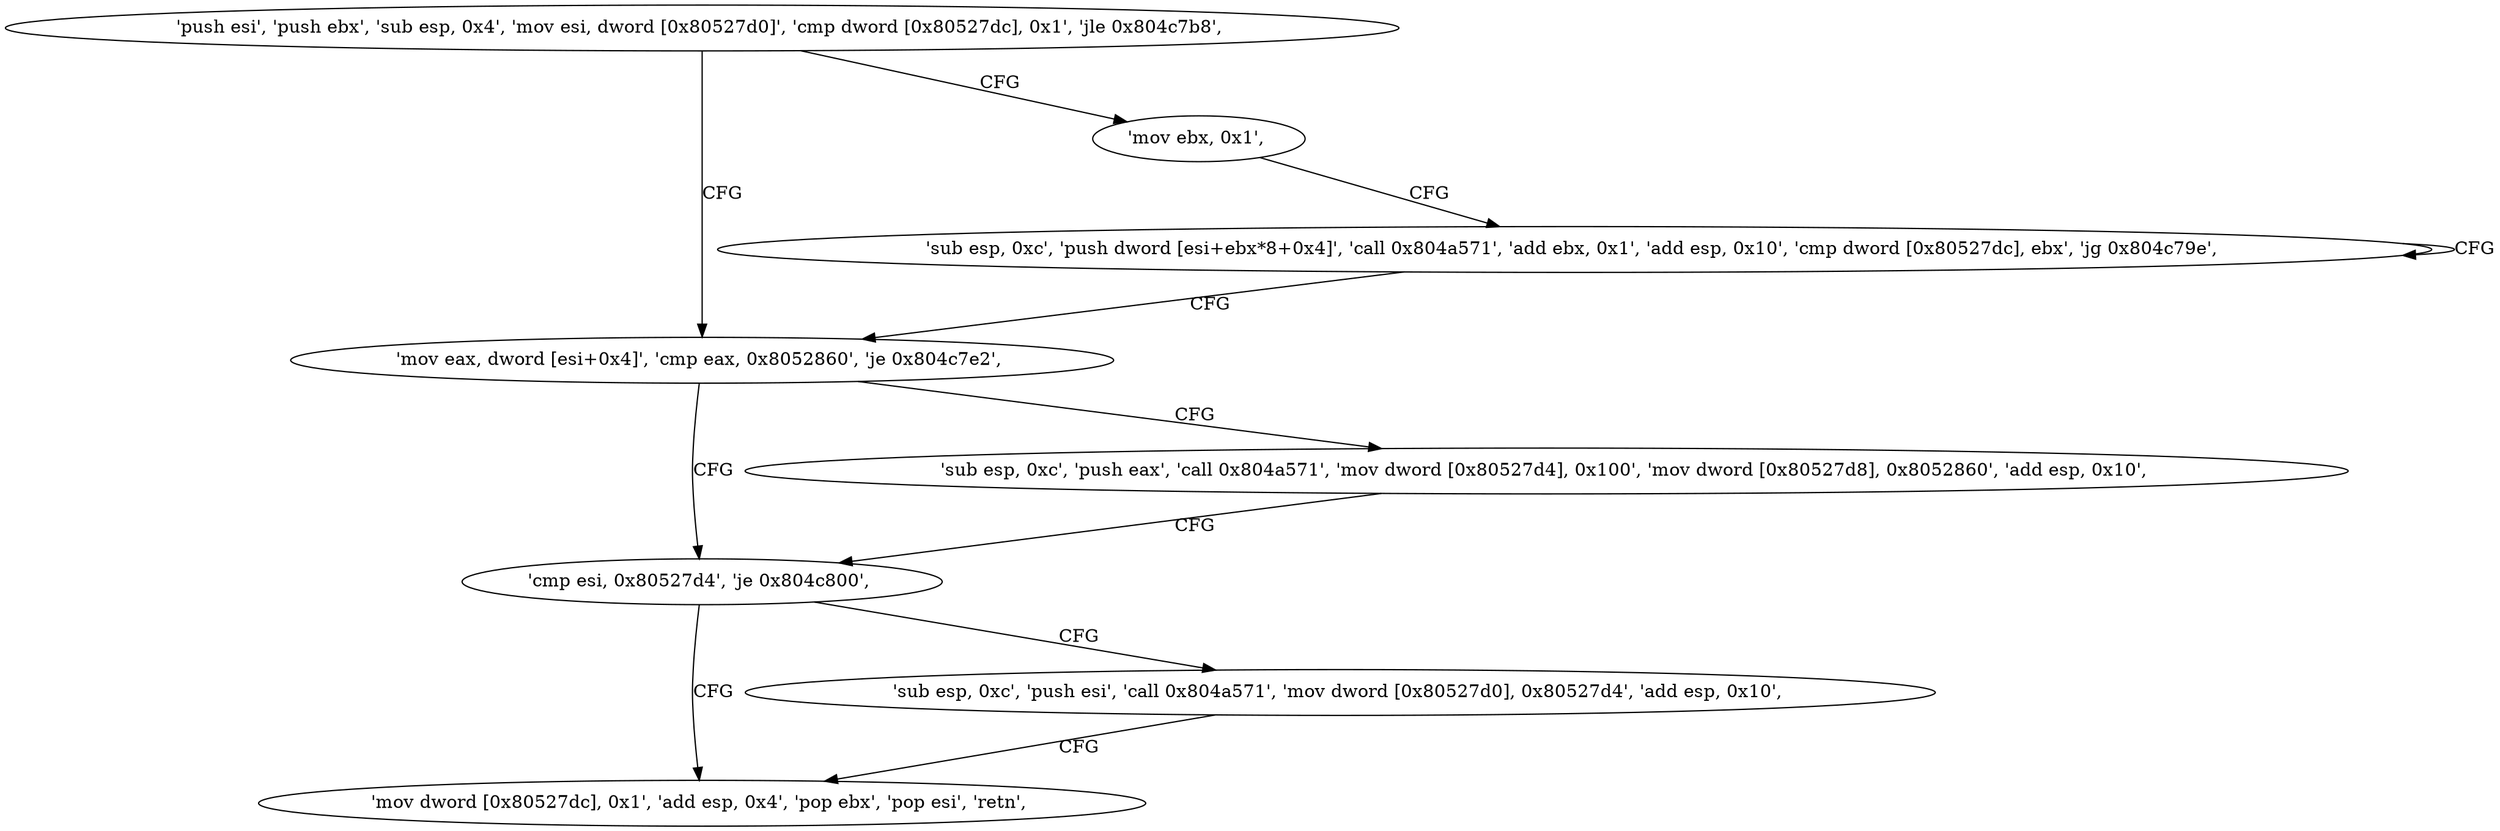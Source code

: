 digraph "func" {
"134530949" [label = "'push esi', 'push ebx', 'sub esp, 0x4', 'mov esi, dword [0x80527d0]', 'cmp dword [0x80527dc], 0x1', 'jle 0x804c7b8', " ]
"134531000" [label = "'mov eax, dword [esi+0x4]', 'cmp eax, 0x8052860', 'je 0x804c7e2', " ]
"134530969" [label = "'mov ebx, 0x1', " ]
"134531042" [label = "'cmp esi, 0x80527d4', 'je 0x804c800', " ]
"134531010" [label = "'sub esp, 0xc', 'push eax', 'call 0x804a571', 'mov dword [0x80527d4], 0x100', 'mov dword [0x80527d8], 0x8052860', 'add esp, 0x10', " ]
"134530974" [label = "'sub esp, 0xc', 'push dword [esi+ebx*8+0x4]', 'call 0x804a571', 'add ebx, 0x1', 'add esp, 0x10', 'cmp dword [0x80527dc], ebx', 'jg 0x804c79e', " ]
"134531072" [label = "'mov dword [0x80527dc], 0x1', 'add esp, 0x4', 'pop ebx', 'pop esi', 'retn', " ]
"134531050" [label = "'sub esp, 0xc', 'push esi', 'call 0x804a571', 'mov dword [0x80527d0], 0x80527d4', 'add esp, 0x10', " ]
"134530949" -> "134531000" [ label = "CFG" ]
"134530949" -> "134530969" [ label = "CFG" ]
"134531000" -> "134531042" [ label = "CFG" ]
"134531000" -> "134531010" [ label = "CFG" ]
"134530969" -> "134530974" [ label = "CFG" ]
"134531042" -> "134531072" [ label = "CFG" ]
"134531042" -> "134531050" [ label = "CFG" ]
"134531010" -> "134531042" [ label = "CFG" ]
"134530974" -> "134530974" [ label = "CFG" ]
"134530974" -> "134531000" [ label = "CFG" ]
"134531050" -> "134531072" [ label = "CFG" ]
}
